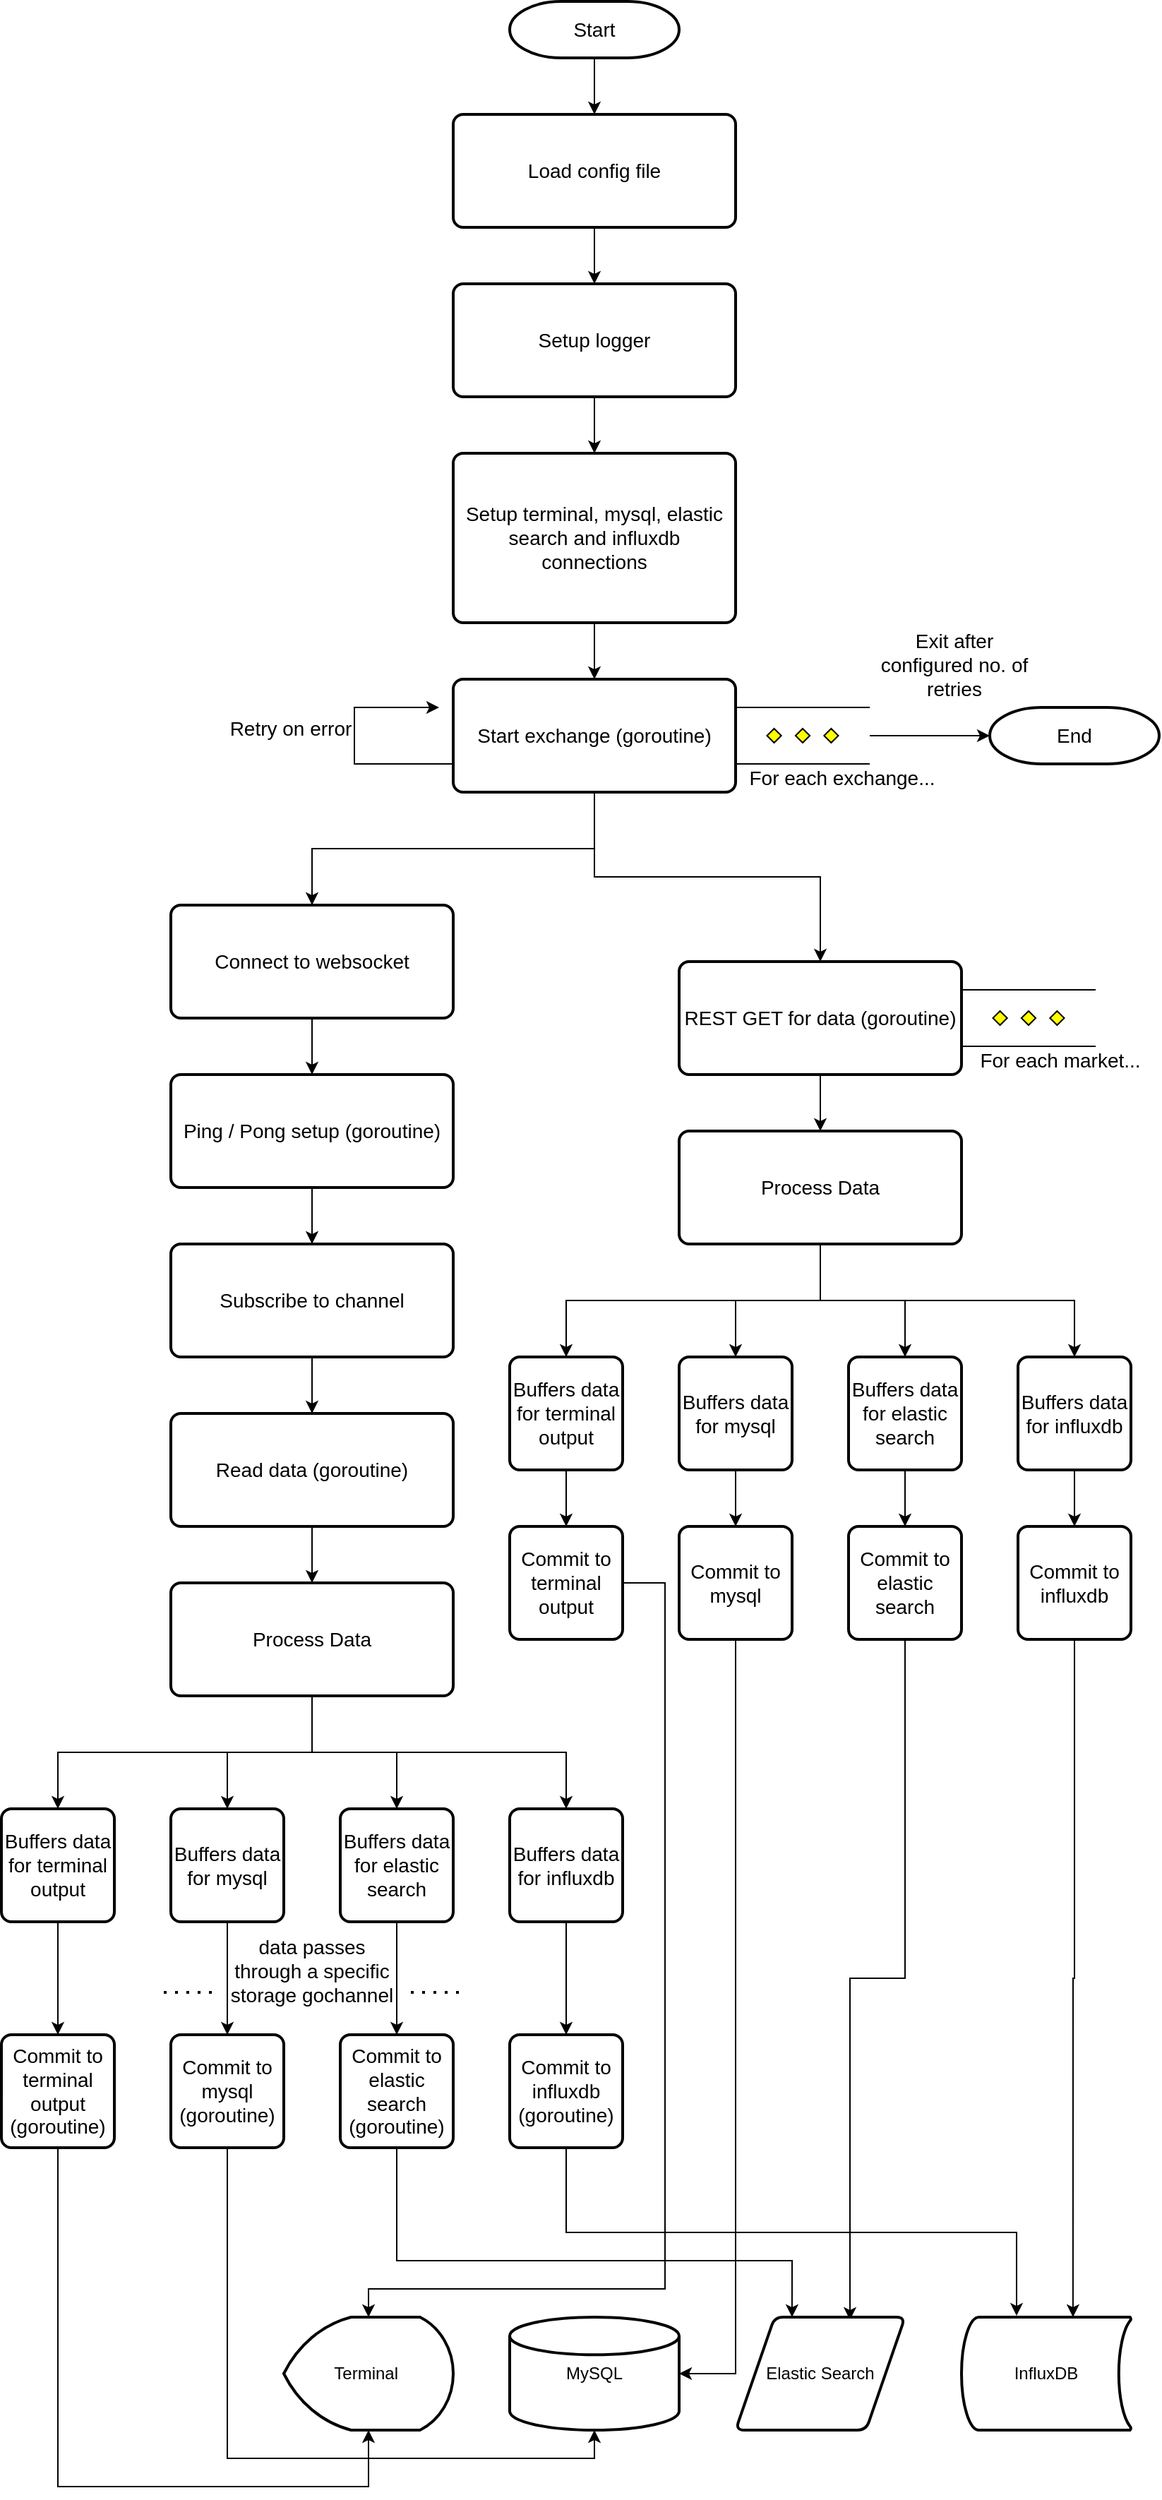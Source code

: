 <mxfile version="14.9.2" type="device"><diagram id="nj0SyaxEM5imVlr9Pog-" name="Page-1"><mxGraphModel dx="2177" dy="713" grid="1" gridSize="10" guides="1" tooltips="1" connect="1" arrows="1" fold="1" page="1" pageScale="1" pageWidth="827" pageHeight="1169" math="0" shadow="0"><root><mxCell id="0"/><mxCell id="1" parent="0"/><mxCell id="0Ran6_jZ-E7nEoarSWQj-3" value="" style="edgeStyle=orthogonalEdgeStyle;rounded=0;orthogonalLoop=1;jettySize=auto;html=1;" parent="1" source="0Ran6_jZ-E7nEoarSWQj-1" target="0Ran6_jZ-E7nEoarSWQj-2" edge="1"><mxGeometry relative="1" as="geometry"/></mxCell><mxCell id="0Ran6_jZ-E7nEoarSWQj-1" value="&lt;font style=&quot;font-size: 14px&quot;&gt;Start&lt;/font&gt;" style="strokeWidth=2;html=1;shape=mxgraph.flowchart.terminator;whiteSpace=wrap;" parent="1" vertex="1"><mxGeometry x="360" y="40" width="120" height="40" as="geometry"/></mxCell><mxCell id="0Ran6_jZ-E7nEoarSWQj-5" value="" style="edgeStyle=orthogonalEdgeStyle;rounded=0;orthogonalLoop=1;jettySize=auto;html=1;" parent="1" source="0Ran6_jZ-E7nEoarSWQj-2" target="0Ran6_jZ-E7nEoarSWQj-4" edge="1"><mxGeometry relative="1" as="geometry"/></mxCell><mxCell id="0Ran6_jZ-E7nEoarSWQj-2" value="&lt;font style=&quot;font-size: 14px&quot;&gt;Load config file&lt;/font&gt;" style="rounded=1;whiteSpace=wrap;html=1;absoluteArcSize=1;arcSize=14;strokeWidth=2;" parent="1" vertex="1"><mxGeometry x="320" y="120" width="200" height="80" as="geometry"/></mxCell><mxCell id="0Ran6_jZ-E7nEoarSWQj-19" value="" style="edgeStyle=orthogonalEdgeStyle;rounded=0;orthogonalLoop=1;jettySize=auto;html=1;" parent="1" source="0Ran6_jZ-E7nEoarSWQj-4" target="0Ran6_jZ-E7nEoarSWQj-18" edge="1"><mxGeometry relative="1" as="geometry"/></mxCell><mxCell id="0Ran6_jZ-E7nEoarSWQj-4" value="&lt;font style=&quot;font-size: 14px&quot;&gt;Setup logger&lt;/font&gt;" style="rounded=1;whiteSpace=wrap;html=1;absoluteArcSize=1;arcSize=14;strokeWidth=2;" parent="1" vertex="1"><mxGeometry x="320" y="240" width="200" height="80" as="geometry"/></mxCell><mxCell id="0Ran6_jZ-E7nEoarSWQj-7" style="edgeStyle=orthogonalEdgeStyle;rounded=0;orthogonalLoop=1;jettySize=auto;html=1;exitX=0.5;exitY=1;exitDx=0;exitDy=0;" parent="1" edge="1"><mxGeometry relative="1" as="geometry"><mxPoint x="180" y="440" as="sourcePoint"/><mxPoint x="180" y="440" as="targetPoint"/></mxGeometry></mxCell><mxCell id="0Ran6_jZ-E7nEoarSWQj-37" style="edgeStyle=orthogonalEdgeStyle;rounded=0;orthogonalLoop=1;jettySize=auto;html=1;" parent="1" source="0Ran6_jZ-E7nEoarSWQj-18" target="0Ran6_jZ-E7nEoarSWQj-27" edge="1"><mxGeometry relative="1" as="geometry"/></mxCell><mxCell id="0Ran6_jZ-E7nEoarSWQj-18" value="&lt;font style=&quot;font-size: 14px&quot;&gt;Setup terminal, mysql, elastic search and influxdb connections&lt;/font&gt;" style="rounded=1;whiteSpace=wrap;html=1;absoluteArcSize=1;arcSize=14;strokeWidth=2;" parent="1" vertex="1"><mxGeometry x="320" y="360" width="200" height="120" as="geometry"/></mxCell><mxCell id="0Ran6_jZ-E7nEoarSWQj-30" value="" style="edgeStyle=orthogonalEdgeStyle;rounded=0;orthogonalLoop=1;jettySize=auto;html=1;" parent="1" source="0Ran6_jZ-E7nEoarSWQj-27" target="0Ran6_jZ-E7nEoarSWQj-29" edge="1"><mxGeometry relative="1" as="geometry"/></mxCell><mxCell id="0Ran6_jZ-E7nEoarSWQj-36" style="edgeStyle=orthogonalEdgeStyle;rounded=0;orthogonalLoop=1;jettySize=auto;html=1;entryX=0.5;entryY=0;entryDx=0;entryDy=0;" parent="1" source="0Ran6_jZ-E7nEoarSWQj-27" target="0Ran6_jZ-E7nEoarSWQj-31" edge="1"><mxGeometry relative="1" as="geometry"/></mxCell><mxCell id="0Ran6_jZ-E7nEoarSWQj-125" style="edgeStyle=orthogonalEdgeStyle;rounded=0;orthogonalLoop=1;jettySize=auto;html=1;exitX=0;exitY=0.75;exitDx=0;exitDy=0;" parent="1" source="0Ran6_jZ-E7nEoarSWQj-27" edge="1"><mxGeometry relative="1" as="geometry"><mxPoint x="310" y="540" as="targetPoint"/><Array as="points"><mxPoint x="250" y="580"/><mxPoint x="250" y="540"/></Array></mxGeometry></mxCell><mxCell id="0Ran6_jZ-E7nEoarSWQj-27" value="&lt;font style=&quot;font-size: 14px&quot;&gt;Start exchange (goroutine)&lt;/font&gt;" style="rounded=1;whiteSpace=wrap;html=1;absoluteArcSize=1;arcSize=14;strokeWidth=2;" parent="1" vertex="1"><mxGeometry x="320" y="520" width="200" height="80" as="geometry"/></mxCell><mxCell id="0Ran6_jZ-E7nEoarSWQj-42" value="" style="edgeStyle=orthogonalEdgeStyle;rounded=0;orthogonalLoop=1;jettySize=auto;html=1;" parent="1" source="0Ran6_jZ-E7nEoarSWQj-29" target="0Ran6_jZ-E7nEoarSWQj-38" edge="1"><mxGeometry relative="1" as="geometry"/></mxCell><mxCell id="0Ran6_jZ-E7nEoarSWQj-29" value="&lt;font style=&quot;font-size: 14px&quot;&gt;Connect to websocket&lt;/font&gt;" style="rounded=1;whiteSpace=wrap;html=1;absoluteArcSize=1;arcSize=14;strokeWidth=2;" parent="1" vertex="1"><mxGeometry x="120" y="680" width="200" height="80" as="geometry"/></mxCell><mxCell id="lPeJgbhAkTsA2DEErzRC-4" value="" style="edgeStyle=orthogonalEdgeStyle;rounded=0;orthogonalLoop=1;jettySize=auto;html=1;" parent="1" source="0Ran6_jZ-E7nEoarSWQj-31" target="lPeJgbhAkTsA2DEErzRC-3" edge="1"><mxGeometry relative="1" as="geometry"/></mxCell><mxCell id="0Ran6_jZ-E7nEoarSWQj-31" value="&lt;font style=&quot;font-size: 14px&quot;&gt;REST GET for data (goroutine)&lt;/font&gt;" style="rounded=1;whiteSpace=wrap;html=1;absoluteArcSize=1;arcSize=14;strokeWidth=2;" parent="1" vertex="1"><mxGeometry x="480" y="720" width="200" height="80" as="geometry"/></mxCell><mxCell id="0Ran6_jZ-E7nEoarSWQj-43" value="" style="edgeStyle=orthogonalEdgeStyle;rounded=0;orthogonalLoop=1;jettySize=auto;html=1;" parent="1" source="0Ran6_jZ-E7nEoarSWQj-38" target="0Ran6_jZ-E7nEoarSWQj-39" edge="1"><mxGeometry relative="1" as="geometry"/></mxCell><mxCell id="0Ran6_jZ-E7nEoarSWQj-38" value="&lt;font style=&quot;font-size: 14px&quot;&gt;Ping / Pong setup (goroutine)&lt;/font&gt;" style="rounded=1;whiteSpace=wrap;html=1;absoluteArcSize=1;arcSize=14;strokeWidth=2;" parent="1" vertex="1"><mxGeometry x="120" y="800" width="200" height="80" as="geometry"/></mxCell><mxCell id="0Ran6_jZ-E7nEoarSWQj-44" value="" style="edgeStyle=orthogonalEdgeStyle;rounded=0;orthogonalLoop=1;jettySize=auto;html=1;" parent="1" source="0Ran6_jZ-E7nEoarSWQj-39" target="0Ran6_jZ-E7nEoarSWQj-40" edge="1"><mxGeometry relative="1" as="geometry"/></mxCell><mxCell id="0Ran6_jZ-E7nEoarSWQj-39" value="&lt;font style=&quot;font-size: 14px&quot;&gt;Subscribe to channel&lt;/font&gt;" style="rounded=1;whiteSpace=wrap;html=1;absoluteArcSize=1;arcSize=14;strokeWidth=2;" parent="1" vertex="1"><mxGeometry x="120" y="920" width="200" height="80" as="geometry"/></mxCell><mxCell id="lPeJgbhAkTsA2DEErzRC-2" value="" style="edgeStyle=orthogonalEdgeStyle;rounded=0;orthogonalLoop=1;jettySize=auto;html=1;" parent="1" source="0Ran6_jZ-E7nEoarSWQj-40" target="0Ran6_jZ-E7nEoarSWQj-41" edge="1"><mxGeometry relative="1" as="geometry"/></mxCell><mxCell id="0Ran6_jZ-E7nEoarSWQj-40" value="&lt;font style=&quot;font-size: 14px&quot;&gt;Read data (goroutine)&lt;/font&gt;" style="rounded=1;whiteSpace=wrap;html=1;absoluteArcSize=1;arcSize=14;strokeWidth=2;" parent="1" vertex="1"><mxGeometry x="120" y="1040" width="200" height="80" as="geometry"/></mxCell><mxCell id="638JM8SUS4jUETbzMULe-3" style="edgeStyle=orthogonalEdgeStyle;rounded=0;orthogonalLoop=1;jettySize=auto;html=1;entryX=0.5;entryY=0;entryDx=0;entryDy=0;" edge="1" parent="1" source="0Ran6_jZ-E7nEoarSWQj-41" target="638JM8SUS4jUETbzMULe-2"><mxGeometry relative="1" as="geometry"><Array as="points"><mxPoint x="220" y="1280"/><mxPoint x="400" y="1280"/></Array></mxGeometry></mxCell><mxCell id="638JM8SUS4jUETbzMULe-4" style="edgeStyle=orthogonalEdgeStyle;rounded=0;orthogonalLoop=1;jettySize=auto;html=1;entryX=0.5;entryY=0;entryDx=0;entryDy=0;" edge="1" parent="1" source="0Ran6_jZ-E7nEoarSWQj-41" target="lPeJgbhAkTsA2DEErzRC-7"><mxGeometry relative="1" as="geometry"><Array as="points"><mxPoint x="220" y="1280"/><mxPoint x="280" y="1280"/></Array></mxGeometry></mxCell><mxCell id="638JM8SUS4jUETbzMULe-5" style="edgeStyle=orthogonalEdgeStyle;rounded=0;orthogonalLoop=1;jettySize=auto;html=1;" edge="1" parent="1" source="0Ran6_jZ-E7nEoarSWQj-41" target="lPeJgbhAkTsA2DEErzRC-6"><mxGeometry relative="1" as="geometry"/></mxCell><mxCell id="638JM8SUS4jUETbzMULe-6" style="edgeStyle=orthogonalEdgeStyle;rounded=0;orthogonalLoop=1;jettySize=auto;html=1;entryX=0.5;entryY=0;entryDx=0;entryDy=0;" edge="1" parent="1" source="0Ran6_jZ-E7nEoarSWQj-41" target="lPeJgbhAkTsA2DEErzRC-5"><mxGeometry relative="1" as="geometry"><Array as="points"><mxPoint x="220" y="1280"/><mxPoint x="40" y="1280"/></Array></mxGeometry></mxCell><mxCell id="0Ran6_jZ-E7nEoarSWQj-41" value="&lt;font style=&quot;font-size: 14px&quot;&gt;Process Data&lt;/font&gt;" style="rounded=1;whiteSpace=wrap;html=1;absoluteArcSize=1;arcSize=14;strokeWidth=2;" parent="1" vertex="1"><mxGeometry x="120" y="1160" width="200" height="80" as="geometry"/></mxCell><mxCell id="0Ran6_jZ-E7nEoarSWQj-128" style="edgeStyle=orthogonalEdgeStyle;rounded=0;orthogonalLoop=1;jettySize=auto;html=1;entryX=0;entryY=0.5;entryDx=0;entryDy=0;entryPerimeter=0;" parent="1" source="0Ran6_jZ-E7nEoarSWQj-46" target="0Ran6_jZ-E7nEoarSWQj-127" edge="1"><mxGeometry relative="1" as="geometry"/></mxCell><mxCell id="0Ran6_jZ-E7nEoarSWQj-46" value="" style="verticalLabelPosition=bottom;verticalAlign=top;html=1;shape=mxgraph.flowchart.parallel_mode;pointerEvents=1" parent="1" vertex="1"><mxGeometry x="520" y="540" width="95" height="40" as="geometry"/></mxCell><mxCell id="0Ran6_jZ-E7nEoarSWQj-47" value="&lt;font style=&quot;font-size: 14px&quot;&gt;For each exchange...&lt;/font&gt;" style="text;html=1;align=center;verticalAlign=middle;resizable=0;points=[];autosize=1;" parent="1" vertex="1"><mxGeometry x="520" y="580" width="150" height="20" as="geometry"/></mxCell><mxCell id="0Ran6_jZ-E7nEoarSWQj-53" value="" style="verticalLabelPosition=bottom;verticalAlign=top;html=1;shape=mxgraph.flowchart.parallel_mode;pointerEvents=1" parent="1" vertex="1"><mxGeometry x="680" y="740" width="95" height="40" as="geometry"/></mxCell><mxCell id="0Ran6_jZ-E7nEoarSWQj-58" value="&lt;font style=&quot;font-size: 14px&quot;&gt;For each market...&lt;/font&gt;" style="text;html=1;strokeColor=none;fillColor=none;align=center;verticalAlign=middle;whiteSpace=wrap;rounded=0;" parent="1" vertex="1"><mxGeometry x="690" y="770" width="120" height="40" as="geometry"/></mxCell><mxCell id="0Ran6_jZ-E7nEoarSWQj-126" value="&lt;font style=&quot;font-size: 14px&quot;&gt;Retry on error&lt;/font&gt;" style="text;html=1;strokeColor=none;fillColor=none;align=center;verticalAlign=middle;whiteSpace=wrap;rounded=0;" parent="1" vertex="1"><mxGeometry x="160" y="530" width="90" height="50" as="geometry"/></mxCell><mxCell id="0Ran6_jZ-E7nEoarSWQj-127" value="&lt;font style=&quot;font-size: 14px&quot;&gt;End&lt;/font&gt;" style="strokeWidth=2;html=1;shape=mxgraph.flowchart.terminator;whiteSpace=wrap;" parent="1" vertex="1"><mxGeometry x="700" y="540" width="120" height="40" as="geometry"/></mxCell><mxCell id="0Ran6_jZ-E7nEoarSWQj-129" value="&lt;font style=&quot;font-size: 14px&quot;&gt;Exit after configured no. of retries&lt;/font&gt;" style="text;html=1;strokeColor=none;fillColor=none;align=center;verticalAlign=middle;whiteSpace=wrap;rounded=0;" parent="1" vertex="1"><mxGeometry x="615" y="490" width="120" height="40" as="geometry"/></mxCell><mxCell id="638JM8SUS4jUETbzMULe-12" style="edgeStyle=orthogonalEdgeStyle;rounded=0;orthogonalLoop=1;jettySize=auto;html=1;" edge="1" parent="1" source="lPeJgbhAkTsA2DEErzRC-3" target="638JM8SUS4jUETbzMULe-10"><mxGeometry relative="1" as="geometry"><Array as="points"><mxPoint x="580" y="960"/><mxPoint x="760" y="960"/></Array></mxGeometry></mxCell><mxCell id="638JM8SUS4jUETbzMULe-13" style="edgeStyle=orthogonalEdgeStyle;rounded=0;orthogonalLoop=1;jettySize=auto;html=1;" edge="1" parent="1" source="lPeJgbhAkTsA2DEErzRC-3" target="lPeJgbhAkTsA2DEErzRC-10"><mxGeometry relative="1" as="geometry"/></mxCell><mxCell id="638JM8SUS4jUETbzMULe-14" style="edgeStyle=orthogonalEdgeStyle;rounded=0;orthogonalLoop=1;jettySize=auto;html=1;entryX=0.5;entryY=0;entryDx=0;entryDy=0;" edge="1" parent="1" source="lPeJgbhAkTsA2DEErzRC-3" target="lPeJgbhAkTsA2DEErzRC-9"><mxGeometry relative="1" as="geometry"/></mxCell><mxCell id="638JM8SUS4jUETbzMULe-15" style="edgeStyle=orthogonalEdgeStyle;rounded=0;orthogonalLoop=1;jettySize=auto;html=1;entryX=0.5;entryY=0;entryDx=0;entryDy=0;" edge="1" parent="1" source="lPeJgbhAkTsA2DEErzRC-3" target="lPeJgbhAkTsA2DEErzRC-8"><mxGeometry relative="1" as="geometry"><Array as="points"><mxPoint x="580" y="960"/><mxPoint x="400" y="960"/></Array></mxGeometry></mxCell><mxCell id="lPeJgbhAkTsA2DEErzRC-3" value="&lt;font style=&quot;font-size: 14px&quot;&gt;Process Data&lt;/font&gt;" style="rounded=1;whiteSpace=wrap;html=1;absoluteArcSize=1;arcSize=14;strokeWidth=2;" parent="1" vertex="1"><mxGeometry x="480" y="840" width="200" height="80" as="geometry"/></mxCell><mxCell id="lPeJgbhAkTsA2DEErzRC-20" value="" style="edgeStyle=orthogonalEdgeStyle;rounded=0;orthogonalLoop=1;jettySize=auto;html=1;" parent="1" source="lPeJgbhAkTsA2DEErzRC-5" target="lPeJgbhAkTsA2DEErzRC-17" edge="1"><mxGeometry relative="1" as="geometry"/></mxCell><mxCell id="lPeJgbhAkTsA2DEErzRC-5" value="&lt;font style=&quot;font-size: 14px&quot;&gt;Buffers data for terminal output&lt;/font&gt;" style="rounded=1;whiteSpace=wrap;html=1;absoluteArcSize=1;arcSize=14;strokeWidth=2;" parent="1" vertex="1"><mxGeometry y="1320" width="80" height="80" as="geometry"/></mxCell><mxCell id="lPeJgbhAkTsA2DEErzRC-31" value="" style="edgeStyle=orthogonalEdgeStyle;rounded=0;orthogonalLoop=1;jettySize=auto;html=1;" parent="1" source="lPeJgbhAkTsA2DEErzRC-6" target="lPeJgbhAkTsA2DEErzRC-18" edge="1"><mxGeometry relative="1" as="geometry"/></mxCell><mxCell id="lPeJgbhAkTsA2DEErzRC-6" value="&lt;font style=&quot;font-size: 14px&quot;&gt;Buffers data for mysql&lt;/font&gt;" style="rounded=1;whiteSpace=wrap;html=1;absoluteArcSize=1;arcSize=14;strokeWidth=2;" parent="1" vertex="1"><mxGeometry x="120" y="1320" width="80" height="80" as="geometry"/></mxCell><mxCell id="lPeJgbhAkTsA2DEErzRC-22" value="" style="edgeStyle=orthogonalEdgeStyle;rounded=0;orthogonalLoop=1;jettySize=auto;html=1;" parent="1" source="lPeJgbhAkTsA2DEErzRC-7" target="lPeJgbhAkTsA2DEErzRC-19" edge="1"><mxGeometry relative="1" as="geometry"/></mxCell><mxCell id="lPeJgbhAkTsA2DEErzRC-7" value="&lt;font style=&quot;font-size: 14px&quot;&gt;Buffers data for elastic search&lt;/font&gt;" style="rounded=1;whiteSpace=wrap;html=1;absoluteArcSize=1;arcSize=14;strokeWidth=2;" parent="1" vertex="1"><mxGeometry x="240" y="1320" width="80" height="80" as="geometry"/></mxCell><mxCell id="638JM8SUS4jUETbzMULe-16" value="" style="edgeStyle=orthogonalEdgeStyle;rounded=0;orthogonalLoop=1;jettySize=auto;html=1;" edge="1" parent="1" source="lPeJgbhAkTsA2DEErzRC-8" target="lPeJgbhAkTsA2DEErzRC-35"><mxGeometry relative="1" as="geometry"/></mxCell><mxCell id="lPeJgbhAkTsA2DEErzRC-8" value="&lt;font style=&quot;font-size: 14px&quot;&gt;Buffers data for terminal output&lt;/font&gt;" style="rounded=1;whiteSpace=wrap;html=1;absoluteArcSize=1;arcSize=14;strokeWidth=2;" parent="1" vertex="1"><mxGeometry x="360" y="1000" width="80" height="80" as="geometry"/></mxCell><mxCell id="638JM8SUS4jUETbzMULe-17" value="" style="edgeStyle=orthogonalEdgeStyle;rounded=0;orthogonalLoop=1;jettySize=auto;html=1;" edge="1" parent="1" source="lPeJgbhAkTsA2DEErzRC-9" target="lPeJgbhAkTsA2DEErzRC-36"><mxGeometry relative="1" as="geometry"/></mxCell><mxCell id="lPeJgbhAkTsA2DEErzRC-9" value="&lt;font style=&quot;font-size: 14px&quot;&gt;Buffers data for mysql&lt;/font&gt;" style="rounded=1;whiteSpace=wrap;html=1;absoluteArcSize=1;arcSize=14;strokeWidth=2;" parent="1" vertex="1"><mxGeometry x="480" y="1000" width="80" height="80" as="geometry"/></mxCell><mxCell id="638JM8SUS4jUETbzMULe-18" value="" style="edgeStyle=orthogonalEdgeStyle;rounded=0;orthogonalLoop=1;jettySize=auto;html=1;" edge="1" parent="1" source="lPeJgbhAkTsA2DEErzRC-10" target="lPeJgbhAkTsA2DEErzRC-37"><mxGeometry relative="1" as="geometry"/></mxCell><mxCell id="lPeJgbhAkTsA2DEErzRC-10" value="&lt;font style=&quot;font-size: 14px&quot;&gt;Buffers data for elastic search&lt;/font&gt;" style="rounded=1;whiteSpace=wrap;html=1;absoluteArcSize=1;arcSize=14;strokeWidth=2;" parent="1" vertex="1"><mxGeometry x="600" y="1000" width="80" height="80" as="geometry"/></mxCell><mxCell id="638JM8SUS4jUETbzMULe-43" style="edgeStyle=orthogonalEdgeStyle;rounded=0;orthogonalLoop=1;jettySize=auto;html=1;" edge="1" parent="1" source="lPeJgbhAkTsA2DEErzRC-17" target="lPeJgbhAkTsA2DEErzRC-41"><mxGeometry relative="1" as="geometry"><Array as="points"><mxPoint x="40" y="1800"/><mxPoint x="260" y="1800"/></Array></mxGeometry></mxCell><mxCell id="lPeJgbhAkTsA2DEErzRC-17" value="&lt;font style=&quot;font-size: 14px&quot;&gt;Commit to terminal output (goroutine)&lt;/font&gt;" style="rounded=1;whiteSpace=wrap;html=1;absoluteArcSize=1;arcSize=14;strokeWidth=2;" parent="1" vertex="1"><mxGeometry y="1480" width="80" height="80" as="geometry"/></mxCell><mxCell id="638JM8SUS4jUETbzMULe-42" style="edgeStyle=orthogonalEdgeStyle;rounded=0;orthogonalLoop=1;jettySize=auto;html=1;" edge="1" parent="1" source="lPeJgbhAkTsA2DEErzRC-18" target="lPeJgbhAkTsA2DEErzRC-42"><mxGeometry relative="1" as="geometry"><Array as="points"><mxPoint x="160" y="1780"/><mxPoint x="420" y="1780"/></Array></mxGeometry></mxCell><mxCell id="lPeJgbhAkTsA2DEErzRC-18" value="&lt;font style=&quot;font-size: 14px&quot;&gt;Commit to mysql (goroutine)&lt;/font&gt;" style="rounded=1;whiteSpace=wrap;html=1;absoluteArcSize=1;arcSize=14;strokeWidth=2;" parent="1" vertex="1"><mxGeometry x="120" y="1480" width="80" height="80" as="geometry"/></mxCell><mxCell id="638JM8SUS4jUETbzMULe-48" style="edgeStyle=orthogonalEdgeStyle;rounded=0;orthogonalLoop=1;jettySize=auto;html=1;entryX=0.333;entryY=0;entryDx=0;entryDy=0;entryPerimeter=0;" edge="1" parent="1" source="lPeJgbhAkTsA2DEErzRC-19" target="lPeJgbhAkTsA2DEErzRC-43"><mxGeometry relative="1" as="geometry"><Array as="points"><mxPoint x="280" y="1640"/><mxPoint x="560" y="1640"/></Array></mxGeometry></mxCell><mxCell id="lPeJgbhAkTsA2DEErzRC-19" value="&lt;font style=&quot;font-size: 14px&quot;&gt;Commit to elastic search (goroutine)&lt;/font&gt;" style="rounded=1;whiteSpace=wrap;html=1;absoluteArcSize=1;arcSize=14;strokeWidth=2;" parent="1" vertex="1"><mxGeometry x="240" y="1480" width="80" height="80" as="geometry"/></mxCell><mxCell id="638JM8SUS4jUETbzMULe-52" style="edgeStyle=orthogonalEdgeStyle;rounded=0;orthogonalLoop=1;jettySize=auto;html=1;entryX=0.5;entryY=0;entryDx=0;entryDy=0;entryPerimeter=0;" edge="1" parent="1" source="lPeJgbhAkTsA2DEErzRC-35" target="lPeJgbhAkTsA2DEErzRC-41"><mxGeometry relative="1" as="geometry"><Array as="points"><mxPoint x="470" y="1160"/><mxPoint x="470" y="1660"/><mxPoint x="260" y="1660"/></Array></mxGeometry></mxCell><mxCell id="lPeJgbhAkTsA2DEErzRC-35" value="&lt;font style=&quot;font-size: 14px&quot;&gt;Commit to terminal output&lt;/font&gt;" style="rounded=1;whiteSpace=wrap;html=1;absoluteArcSize=1;arcSize=14;strokeWidth=2;" parent="1" vertex="1"><mxGeometry x="360" y="1120" width="80" height="80" as="geometry"/></mxCell><mxCell id="638JM8SUS4jUETbzMULe-50" style="edgeStyle=orthogonalEdgeStyle;rounded=0;orthogonalLoop=1;jettySize=auto;html=1;entryX=1;entryY=0.5;entryDx=0;entryDy=0;entryPerimeter=0;" edge="1" parent="1" source="lPeJgbhAkTsA2DEErzRC-36" target="lPeJgbhAkTsA2DEErzRC-42"><mxGeometry relative="1" as="geometry"/></mxCell><mxCell id="lPeJgbhAkTsA2DEErzRC-36" value="&lt;font style=&quot;font-size: 14px&quot;&gt;Commit to mysql&lt;/font&gt;" style="rounded=1;whiteSpace=wrap;html=1;absoluteArcSize=1;arcSize=14;strokeWidth=2;" parent="1" vertex="1"><mxGeometry x="480" y="1120" width="80" height="80" as="geometry"/></mxCell><mxCell id="638JM8SUS4jUETbzMULe-49" style="edgeStyle=orthogonalEdgeStyle;rounded=0;orthogonalLoop=1;jettySize=auto;html=1;entryX=0.675;entryY=0.025;entryDx=0;entryDy=0;entryPerimeter=0;" edge="1" parent="1" source="lPeJgbhAkTsA2DEErzRC-37" target="lPeJgbhAkTsA2DEErzRC-43"><mxGeometry relative="1" as="geometry"/></mxCell><mxCell id="lPeJgbhAkTsA2DEErzRC-37" value="&lt;font style=&quot;font-size: 14px&quot;&gt;Commit to elastic search&lt;/font&gt;" style="rounded=1;whiteSpace=wrap;html=1;absoluteArcSize=1;arcSize=14;strokeWidth=2;" parent="1" vertex="1"><mxGeometry x="600" y="1120" width="80" height="80" as="geometry"/></mxCell><mxCell id="lPeJgbhAkTsA2DEErzRC-41" value="Terminal&amp;nbsp;" style="strokeWidth=2;html=1;shape=mxgraph.flowchart.display;whiteSpace=wrap;" parent="1" vertex="1"><mxGeometry x="200" y="1680" width="120" height="80" as="geometry"/></mxCell><mxCell id="lPeJgbhAkTsA2DEErzRC-42" value="MySQL" style="strokeWidth=2;html=1;shape=mxgraph.flowchart.database;whiteSpace=wrap;" parent="1" vertex="1"><mxGeometry x="360" y="1680" width="120" height="80" as="geometry"/></mxCell><mxCell id="lPeJgbhAkTsA2DEErzRC-43" value="Elastic Search" style="shape=parallelogram;html=1;strokeWidth=2;perimeter=parallelogramPerimeter;whiteSpace=wrap;rounded=1;arcSize=12;size=0.23;" parent="1" vertex="1"><mxGeometry x="520" y="1680" width="120" height="80" as="geometry"/></mxCell><mxCell id="lPeJgbhAkTsA2DEErzRC-45" style="edgeStyle=orthogonalEdgeStyle;rounded=0;orthogonalLoop=1;jettySize=auto;html=1;exitX=0.5;exitY=1;exitDx=0;exitDy=0;exitPerimeter=0;" parent="1" source="lPeJgbhAkTsA2DEErzRC-42" target="lPeJgbhAkTsA2DEErzRC-42" edge="1"><mxGeometry relative="1" as="geometry"/></mxCell><mxCell id="638JM8SUS4jUETbzMULe-1" value="InfluxDB" style="strokeWidth=2;html=1;shape=mxgraph.flowchart.stored_data;whiteSpace=wrap;" vertex="1" parent="1"><mxGeometry x="680" y="1680" width="120" height="80" as="geometry"/></mxCell><mxCell id="638JM8SUS4jUETbzMULe-8" style="edgeStyle=orthogonalEdgeStyle;rounded=0;orthogonalLoop=1;jettySize=auto;html=1;entryX=0.5;entryY=0;entryDx=0;entryDy=0;" edge="1" parent="1" source="638JM8SUS4jUETbzMULe-2" target="638JM8SUS4jUETbzMULe-7"><mxGeometry relative="1" as="geometry"/></mxCell><mxCell id="638JM8SUS4jUETbzMULe-2" value="&lt;font style=&quot;font-size: 14px&quot;&gt;Buffers data for influxdb&lt;/font&gt;" style="rounded=1;whiteSpace=wrap;html=1;absoluteArcSize=1;arcSize=14;strokeWidth=2;" vertex="1" parent="1"><mxGeometry x="360" y="1320" width="80" height="80" as="geometry"/></mxCell><mxCell id="638JM8SUS4jUETbzMULe-46" style="edgeStyle=orthogonalEdgeStyle;rounded=0;orthogonalLoop=1;jettySize=auto;html=1;entryX=0.325;entryY=-0.012;entryDx=0;entryDy=0;entryPerimeter=0;" edge="1" parent="1" source="638JM8SUS4jUETbzMULe-7" target="638JM8SUS4jUETbzMULe-1"><mxGeometry relative="1" as="geometry"><Array as="points"><mxPoint x="400" y="1620"/><mxPoint x="719" y="1620"/></Array></mxGeometry></mxCell><mxCell id="638JM8SUS4jUETbzMULe-7" value="&lt;font style=&quot;font-size: 14px&quot;&gt;Commit to influxdb (goroutine)&lt;/font&gt;" style="rounded=1;whiteSpace=wrap;html=1;absoluteArcSize=1;arcSize=14;strokeWidth=2;" vertex="1" parent="1"><mxGeometry x="360" y="1480" width="80" height="80" as="geometry"/></mxCell><mxCell id="638JM8SUS4jUETbzMULe-19" value="" style="edgeStyle=orthogonalEdgeStyle;rounded=0;orthogonalLoop=1;jettySize=auto;html=1;" edge="1" parent="1" source="638JM8SUS4jUETbzMULe-10" target="638JM8SUS4jUETbzMULe-11"><mxGeometry relative="1" as="geometry"/></mxCell><mxCell id="638JM8SUS4jUETbzMULe-10" value="&lt;font style=&quot;font-size: 14px&quot;&gt;Buffers data for influxdb&lt;/font&gt;" style="rounded=1;whiteSpace=wrap;html=1;absoluteArcSize=1;arcSize=14;strokeWidth=2;" vertex="1" parent="1"><mxGeometry x="720" y="1000" width="80" height="80" as="geometry"/></mxCell><mxCell id="638JM8SUS4jUETbzMULe-44" style="edgeStyle=orthogonalEdgeStyle;rounded=0;orthogonalLoop=1;jettySize=auto;html=1;entryX=0.658;entryY=0;entryDx=0;entryDy=0;entryPerimeter=0;" edge="1" parent="1" source="638JM8SUS4jUETbzMULe-11" target="638JM8SUS4jUETbzMULe-1"><mxGeometry relative="1" as="geometry"/></mxCell><mxCell id="638JM8SUS4jUETbzMULe-11" value="&lt;font style=&quot;font-size: 14px&quot;&gt;Commit to influxdb&lt;/font&gt;" style="rounded=1;whiteSpace=wrap;html=1;absoluteArcSize=1;arcSize=14;strokeWidth=2;" vertex="1" parent="1"><mxGeometry x="720" y="1120" width="80" height="80" as="geometry"/></mxCell><mxCell id="638JM8SUS4jUETbzMULe-20" value="&lt;font style=&quot;font-size: 14px&quot;&gt;data passes &lt;br&gt;through a specific storage gochannel&lt;/font&gt;" style="text;html=1;strokeColor=none;fillColor=none;align=center;verticalAlign=middle;whiteSpace=wrap;rounded=0;" vertex="1" parent="1"><mxGeometry x="155" y="1400" width="130" height="70" as="geometry"/></mxCell><mxCell id="638JM8SUS4jUETbzMULe-22" value="" style="endArrow=none;dashed=1;html=1;dashPattern=1 3;strokeWidth=2;" edge="1" parent="1"><mxGeometry width="50" height="50" relative="1" as="geometry"><mxPoint x="290" y="1450" as="sourcePoint"/><mxPoint x="330" y="1450" as="targetPoint"/></mxGeometry></mxCell><mxCell id="638JM8SUS4jUETbzMULe-23" value="" style="endArrow=none;dashed=1;html=1;dashPattern=1 3;strokeWidth=2;" edge="1" parent="1"><mxGeometry width="50" height="50" relative="1" as="geometry"><mxPoint x="115" y="1450" as="sourcePoint"/><mxPoint x="155" y="1450" as="targetPoint"/></mxGeometry></mxCell></root></mxGraphModel></diagram></mxfile>